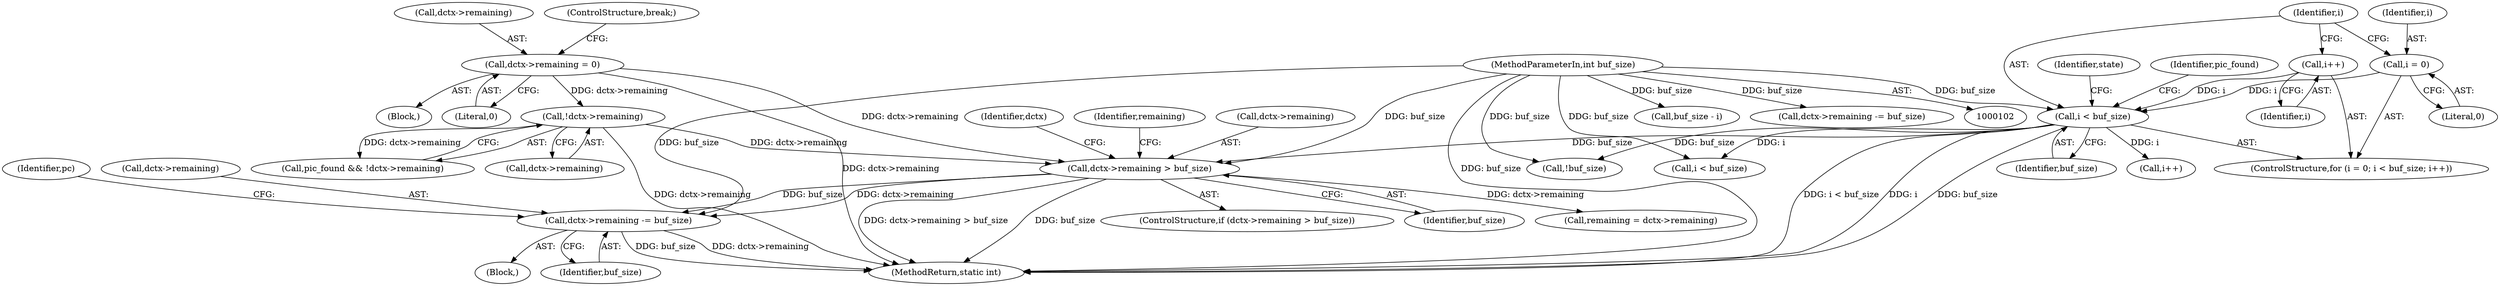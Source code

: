 digraph "0_FFmpeg_31c1c0b46a7021802c3d1d18039fca30dba5a14e@API" {
"1000391" [label="(Call,dctx->remaining -= buf_size)"];
"1000385" [label="(Call,dctx->remaining > buf_size)"];
"1000188" [label="(Call,dctx->remaining = 0)"];
"1000197" [label="(Call,!dctx->remaining)"];
"1000150" [label="(Call,i < buf_size)"];
"1000147" [label="(Call,i = 0)"];
"1000153" [label="(Call,i++)"];
"1000105" [label="(MethodParameterIn,int buf_size)"];
"1000154" [label="(Identifier,i)"];
"1000459" [label="(MethodReturn,static int)"];
"1000399" [label="(Call,remaining = dctx->remaining)"];
"1000189" [label="(Call,dctx->remaining)"];
"1000148" [label="(Identifier,i)"];
"1000195" [label="(Call,pic_found && !dctx->remaining)"];
"1000193" [label="(ControlStructure,break;)"];
"1000208" [label="(Call,i < buf_size)"];
"1000149" [label="(Literal,0)"];
"1000203" [label="(Call,!buf_size)"];
"1000390" [label="(Block,)"];
"1000196" [label="(Identifier,pic_found)"];
"1000395" [label="(Identifier,buf_size)"];
"1000166" [label="(Call,i++)"];
"1000152" [label="(Identifier,buf_size)"];
"1000389" [label="(Identifier,buf_size)"];
"1000192" [label="(Literal,0)"];
"1000151" [label="(Identifier,i)"];
"1000153" [label="(Call,i++)"];
"1000439" [label="(Identifier,pc)"];
"1000150" [label="(Call,i < buf_size)"];
"1000386" [label="(Call,dctx->remaining)"];
"1000165" [label="(Block,)"];
"1000392" [label="(Call,dctx->remaining)"];
"1000384" [label="(ControlStructure,if (dctx->remaining > buf_size))"];
"1000146" [label="(ControlStructure,for (i = 0; i < buf_size; i++))"];
"1000319" [label="(Call,buf_size - i)"];
"1000198" [label="(Call,dctx->remaining)"];
"1000385" [label="(Call,dctx->remaining > buf_size)"];
"1000393" [label="(Identifier,dctx)"];
"1000105" [label="(MethodParameterIn,int buf_size)"];
"1000375" [label="(Call,dctx->remaining -= buf_size)"];
"1000400" [label="(Identifier,remaining)"];
"1000391" [label="(Call,dctx->remaining -= buf_size)"];
"1000147" [label="(Call,i = 0)"];
"1000157" [label="(Identifier,state)"];
"1000188" [label="(Call,dctx->remaining = 0)"];
"1000197" [label="(Call,!dctx->remaining)"];
"1000391" -> "1000390"  [label="AST: "];
"1000391" -> "1000395"  [label="CFG: "];
"1000392" -> "1000391"  [label="AST: "];
"1000395" -> "1000391"  [label="AST: "];
"1000439" -> "1000391"  [label="CFG: "];
"1000391" -> "1000459"  [label="DDG: dctx->remaining"];
"1000391" -> "1000459"  [label="DDG: buf_size"];
"1000385" -> "1000391"  [label="DDG: buf_size"];
"1000385" -> "1000391"  [label="DDG: dctx->remaining"];
"1000105" -> "1000391"  [label="DDG: buf_size"];
"1000385" -> "1000384"  [label="AST: "];
"1000385" -> "1000389"  [label="CFG: "];
"1000386" -> "1000385"  [label="AST: "];
"1000389" -> "1000385"  [label="AST: "];
"1000393" -> "1000385"  [label="CFG: "];
"1000400" -> "1000385"  [label="CFG: "];
"1000385" -> "1000459"  [label="DDG: buf_size"];
"1000385" -> "1000459"  [label="DDG: dctx->remaining > buf_size"];
"1000188" -> "1000385"  [label="DDG: dctx->remaining"];
"1000197" -> "1000385"  [label="DDG: dctx->remaining"];
"1000150" -> "1000385"  [label="DDG: buf_size"];
"1000105" -> "1000385"  [label="DDG: buf_size"];
"1000385" -> "1000399"  [label="DDG: dctx->remaining"];
"1000188" -> "1000165"  [label="AST: "];
"1000188" -> "1000192"  [label="CFG: "];
"1000189" -> "1000188"  [label="AST: "];
"1000192" -> "1000188"  [label="AST: "];
"1000193" -> "1000188"  [label="CFG: "];
"1000188" -> "1000459"  [label="DDG: dctx->remaining"];
"1000188" -> "1000197"  [label="DDG: dctx->remaining"];
"1000197" -> "1000195"  [label="AST: "];
"1000197" -> "1000198"  [label="CFG: "];
"1000198" -> "1000197"  [label="AST: "];
"1000195" -> "1000197"  [label="CFG: "];
"1000197" -> "1000459"  [label="DDG: dctx->remaining"];
"1000197" -> "1000195"  [label="DDG: dctx->remaining"];
"1000150" -> "1000146"  [label="AST: "];
"1000150" -> "1000152"  [label="CFG: "];
"1000151" -> "1000150"  [label="AST: "];
"1000152" -> "1000150"  [label="AST: "];
"1000157" -> "1000150"  [label="CFG: "];
"1000196" -> "1000150"  [label="CFG: "];
"1000150" -> "1000459"  [label="DDG: i"];
"1000150" -> "1000459"  [label="DDG: buf_size"];
"1000150" -> "1000459"  [label="DDG: i < buf_size"];
"1000147" -> "1000150"  [label="DDG: i"];
"1000153" -> "1000150"  [label="DDG: i"];
"1000105" -> "1000150"  [label="DDG: buf_size"];
"1000150" -> "1000166"  [label="DDG: i"];
"1000150" -> "1000203"  [label="DDG: buf_size"];
"1000150" -> "1000208"  [label="DDG: i"];
"1000147" -> "1000146"  [label="AST: "];
"1000147" -> "1000149"  [label="CFG: "];
"1000148" -> "1000147"  [label="AST: "];
"1000149" -> "1000147"  [label="AST: "];
"1000151" -> "1000147"  [label="CFG: "];
"1000153" -> "1000146"  [label="AST: "];
"1000153" -> "1000154"  [label="CFG: "];
"1000154" -> "1000153"  [label="AST: "];
"1000151" -> "1000153"  [label="CFG: "];
"1000105" -> "1000102"  [label="AST: "];
"1000105" -> "1000459"  [label="DDG: buf_size"];
"1000105" -> "1000203"  [label="DDG: buf_size"];
"1000105" -> "1000208"  [label="DDG: buf_size"];
"1000105" -> "1000319"  [label="DDG: buf_size"];
"1000105" -> "1000375"  [label="DDG: buf_size"];
}
